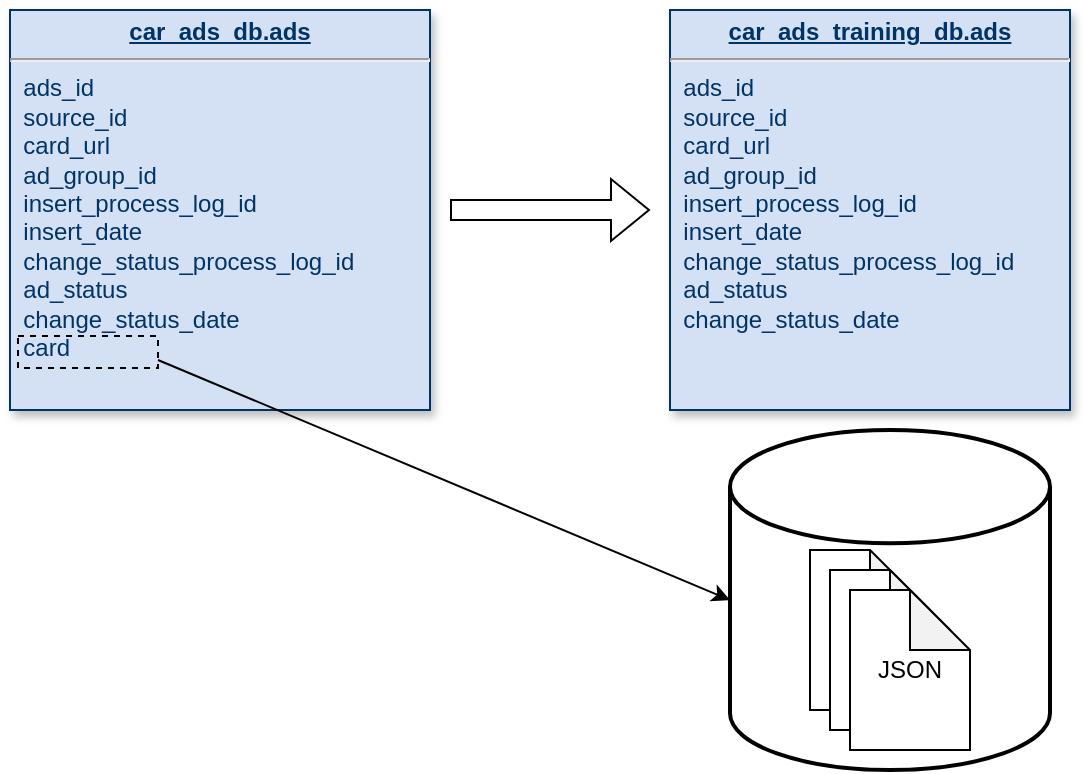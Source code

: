 <mxfile version="21.3.8" type="device" pages="2">
  <diagram name="Page-1" id="efa7a0a1-bf9b-a30e-e6df-94a7791c09e9">
    <mxGraphModel dx="2868" dy="1564" grid="1" gridSize="10" guides="1" tooltips="1" connect="1" arrows="1" fold="1" page="1" pageScale="1" pageWidth="826" pageHeight="1169" background="none" math="0" shadow="0">
      <root>
        <mxCell id="0" />
        <mxCell id="1" parent="0" />
        <mxCell id="Gjk2WJxJEFStYdaj25HI-114" value="&lt;p style=&quot;margin: 0px; margin-top: 4px; text-align: center; text-decoration: underline;&quot;&gt;&lt;strong&gt;car_ads_db.ads&lt;/strong&gt;&lt;/p&gt;&lt;hr&gt;&amp;nbsp; ads_id&lt;br&gt;&amp;nbsp; source_id&lt;br&gt;&amp;nbsp; card_url&lt;br&gt;&amp;nbsp; ad_group_id&lt;br&gt;&amp;nbsp; insert_process_log_id&lt;br&gt;&amp;nbsp; insert_date&lt;br&gt;&amp;nbsp; change_status_process_log_id&lt;br&gt;&amp;nbsp; ad_status&lt;br&gt;&amp;nbsp; change_status_date&lt;br&gt;&amp;nbsp; card" style="verticalAlign=top;align=left;overflow=fill;fontSize=12;fontFamily=Helvetica;html=1;strokeColor=#003366;shadow=1;fillColor=#D4E1F5;fontColor=#003366" vertex="1" parent="1">
          <mxGeometry x="40" y="40" width="210" height="200" as="geometry" />
        </mxCell>
        <mxCell id="Gjk2WJxJEFStYdaj25HI-116" value="&lt;p style=&quot;margin: 0px; margin-top: 4px; text-align: center; text-decoration: underline;&quot;&gt;&lt;strong&gt;car_ads_training_db.ads&lt;/strong&gt;&lt;/p&gt;&lt;hr&gt;&amp;nbsp; ads_id&lt;br&gt;&amp;nbsp; source_id&lt;br&gt;&amp;nbsp; card_url&lt;br&gt;&amp;nbsp; ad_group_id&lt;br&gt;&amp;nbsp; insert_process_log_id&lt;br&gt;&amp;nbsp; insert_date&lt;br&gt;&amp;nbsp; change_status_process_log_id&lt;br&gt;&amp;nbsp; ad_status&lt;br&gt;&amp;nbsp; change_status_date&lt;br&gt;" style="verticalAlign=top;align=left;overflow=fill;fontSize=12;fontFamily=Helvetica;html=1;strokeColor=#003366;shadow=1;fillColor=#D4E1F5;fontColor=#003366" vertex="1" parent="1">
          <mxGeometry x="370" y="40" width="200" height="200" as="geometry" />
        </mxCell>
        <mxCell id="Gjk2WJxJEFStYdaj25HI-117" value="" style="shape=flexArrow;endArrow=classic;html=1;rounded=0;" edge="1" parent="1">
          <mxGeometry width="50" height="50" relative="1" as="geometry">
            <mxPoint x="260" y="140" as="sourcePoint" />
            <mxPoint x="360" y="140" as="targetPoint" />
          </mxGeometry>
        </mxCell>
        <mxCell id="Gjk2WJxJEFStYdaj25HI-118" value="" style="strokeWidth=2;html=1;shape=mxgraph.flowchart.database;whiteSpace=wrap;" vertex="1" parent="1">
          <mxGeometry x="400" y="250" width="160" height="170" as="geometry" />
        </mxCell>
        <mxCell id="Gjk2WJxJEFStYdaj25HI-121" value="" style="rounded=0;whiteSpace=wrap;html=1;fillColor=none;dashed=1;" vertex="1" parent="1">
          <mxGeometry x="44" y="203" width="70" height="16" as="geometry" />
        </mxCell>
        <mxCell id="Gjk2WJxJEFStYdaj25HI-122" value="" style="endArrow=classic;html=1;rounded=0;exitX=1;exitY=0.75;exitDx=0;exitDy=0;entryX=0;entryY=0.5;entryDx=0;entryDy=0;entryPerimeter=0;" edge="1" parent="1" source="Gjk2WJxJEFStYdaj25HI-121" target="Gjk2WJxJEFStYdaj25HI-118">
          <mxGeometry width="50" height="50" relative="1" as="geometry">
            <mxPoint x="180" y="290" as="sourcePoint" />
            <mxPoint x="430" y="350" as="targetPoint" />
          </mxGeometry>
        </mxCell>
        <mxCell id="Gjk2WJxJEFStYdaj25HI-123" value="JSON" style="shape=note;whiteSpace=wrap;html=1;backgroundOutline=1;darkOpacity=0.05;" vertex="1" parent="1">
          <mxGeometry x="440" y="310" width="60" height="80" as="geometry" />
        </mxCell>
        <mxCell id="Gjk2WJxJEFStYdaj25HI-124" value="JSON" style="shape=note;whiteSpace=wrap;html=1;backgroundOutline=1;darkOpacity=0.05;" vertex="1" parent="1">
          <mxGeometry x="450" y="320" width="60" height="80" as="geometry" />
        </mxCell>
        <mxCell id="Gjk2WJxJEFStYdaj25HI-125" value="JSON" style="shape=note;whiteSpace=wrap;html=1;backgroundOutline=1;darkOpacity=0.05;" vertex="1" parent="1">
          <mxGeometry x="460" y="330" width="60" height="80" as="geometry" />
        </mxCell>
      </root>
    </mxGraphModel>
  </diagram>
  <diagram id="Q_CumtS6JnkicIDXG620" name="Page-2">
    <mxGraphModel dx="989" dy="539" grid="1" gridSize="10" guides="1" tooltips="1" connect="1" arrows="1" fold="1" page="1" pageScale="1" pageWidth="850" pageHeight="1100" math="0" shadow="0">
      <root>
        <mxCell id="0" />
        <mxCell id="1" parent="0" />
        <mxCell id="XVLLN7OkJB6QA5GqtYFt-8" value="&lt;div&gt;&lt;br&gt;&lt;/div&gt;&lt;div&gt;&lt;br&gt;&lt;/div&gt;&lt;div&gt;&lt;br&gt;&lt;/div&gt;&lt;div&gt;&lt;br&gt;&lt;/div&gt;&lt;div&gt;&lt;br&gt;&lt;/div&gt;&lt;br&gt;&lt;div&gt;car_ads_ds_staging_test&lt;/div&gt;" style="shape=cylinder3;whiteSpace=wrap;html=1;boundedLbl=1;backgroundOutline=1;size=15;fontSize=8;fontFamily=Helvetica;" vertex="1" parent="1">
          <mxGeometry x="630" y="769" width="110" height="130" as="geometry" />
        </mxCell>
        <mxCell id="XVLLN7OkJB6QA5GqtYFt-4" value="&lt;div&gt;&lt;br&gt;&lt;/div&gt;&lt;div&gt;&lt;br&gt;&lt;/div&gt;&lt;div&gt;&lt;br&gt;&lt;/div&gt;&lt;div&gt;&lt;br&gt;&lt;/div&gt;&lt;div&gt;&lt;br&gt;&lt;/div&gt;&lt;div&gt;&lt;br&gt;&lt;/div&gt;&lt;div&gt;car_ads_ds_landing&lt;/div&gt;" style="shape=cylinder3;whiteSpace=wrap;html=1;boundedLbl=1;backgroundOutline=1;size=15;fontSize=8;fontFamily=Helvetica;" vertex="1" parent="1">
          <mxGeometry x="630" y="150" width="110" height="130" as="geometry" />
        </mxCell>
        <mxCell id="XVLLN7OkJB6QA5GqtYFt-5" value="lnd_cars-av-by_card" style="rounded=0;whiteSpace=wrap;html=1;fontSize=8;fillColor=#dae8fc;strokeColor=#6c8ebf;fontFamily=Helvetica;fontStyle=1" vertex="1" parent="1">
          <mxGeometry x="635" y="188" width="100" height="20" as="geometry" />
        </mxCell>
        <mxCell id="XVLLN7OkJB6QA5GqtYFt-7" value="cars_av_by_card_tokenized" style="rounded=0;whiteSpace=wrap;html=1;fontSize=8;fillColor=#dae8fc;strokeColor=#6c8ebf;fontFamily=Helvetica;fontStyle=1" vertex="1" parent="1">
          <mxGeometry x="635" y="804" width="100" height="20" as="geometry" />
        </mxCell>
        <mxCell id="XVLLN7OkJB6QA5GqtYFt-9" value="&lt;div&gt;&lt;br&gt;&lt;/div&gt;&lt;div&gt;&lt;br&gt;&lt;/div&gt;&lt;div&gt;&lt;br&gt;&lt;/div&gt;&lt;div&gt;&lt;br&gt;&lt;/div&gt;&lt;div&gt;&lt;br&gt;&lt;/div&gt;&lt;div&gt;&lt;br&gt;&lt;/div&gt;&lt;div&gt;meta_ds&lt;/div&gt;" style="shape=cylinder3;whiteSpace=wrap;html=1;boundedLbl=1;backgroundOutline=1;size=15;fontSize=8;fontFamily=Helvetica;" vertex="1" parent="1">
          <mxGeometry x="630" y="444" width="110" height="130" as="geometry" />
        </mxCell>
        <mxCell id="XVLLN7OkJB6QA5GqtYFt-10" value="audit_event_log" style="rounded=0;whiteSpace=wrap;html=1;fontSize=8;fillColor=#dae8fc;strokeColor=#6c8ebf;fontFamily=Helvetica;fontStyle=1" vertex="1" parent="1">
          <mxGeometry x="635" y="484" width="100" height="20" as="geometry" />
        </mxCell>
        <mxCell id="XVLLN7OkJB6QA5GqtYFt-11" value="audit_process_log" style="rounded=0;whiteSpace=wrap;html=1;fontSize=8;fillColor=#dae8fc;strokeColor=#6c8ebf;fontFamily=Helvetica;fontStyle=1" vertex="1" parent="1">
          <mxGeometry x="635" y="514" width="100" height="20" as="geometry" />
        </mxCell>
        <mxCell id="XVLLN7OkJB6QA5GqtYFt-14" value="Full merge reload" style="text;html=1;strokeColor=#d79b00;fillColor=#ffe6cc;align=center;verticalAlign=middle;whiteSpace=wrap;rounded=0;" vertex="1" parent="1">
          <mxGeometry x="350" y="30" width="130" height="30" as="geometry" />
        </mxCell>
        <mxCell id="XVLLN7OkJB6QA5GqtYFt-16" value="Audit start" style="rounded=0;whiteSpace=wrap;html=1;fillColor=#d5e8d4;strokeColor=#82b366;" vertex="1" parent="1">
          <mxGeometry x="330" y="90" width="170" height="30" as="geometry" />
        </mxCell>
        <mxCell id="XVLLN7OkJB6QA5GqtYFt-18" value="&lt;br&gt;&lt;div&gt;&lt;br&gt;&lt;/div&gt;&lt;div&gt;&lt;br&gt;&lt;/div&gt;&lt;div&gt;&lt;br&gt;&lt;/div&gt;&lt;div&gt;&lt;br&gt;&lt;/div&gt;&lt;div&gt;&lt;br&gt;&lt;/div&gt;&lt;div&gt;&lt;br&gt;&lt;/div&gt;&lt;div&gt;&lt;br&gt;&lt;/div&gt;&lt;div&gt;&lt;br&gt;&lt;/div&gt;&lt;div&gt;&lt;br&gt;&lt;/div&gt;&lt;div&gt;&lt;br&gt;&lt;/div&gt;&lt;div&gt;&lt;br&gt;&lt;/div&gt;&lt;div&gt;temp tables&lt;/div&gt;" style="shape=cylinder3;whiteSpace=wrap;html=1;boundedLbl=1;backgroundOutline=1;size=15;fontSize=8;fontFamily=Helvetica;verticalAlign=bottom;" vertex="1" parent="1">
          <mxGeometry x="60" y="280" width="110" height="460" as="geometry" />
        </mxCell>
        <mxCell id="XVLLN7OkJB6QA5GqtYFt-19" value="&lt;span&gt;lnd_wo_dublicats&lt;/span&gt;" style="rounded=0;whiteSpace=wrap;html=1;fontSize=8;fillColor=#dae8fc;strokeColor=#6c8ebf;fontFamily=Helvetica;fontStyle=1;dashed=1;" vertex="1" parent="1">
          <mxGeometry x="65" y="332" width="100" height="20" as="geometry" />
        </mxCell>
        <mxCell id="XVLLN7OkJB6QA5GqtYFt-21" value="&lt;div&gt;Insert records without duplicates in&lt;br&gt;&lt;/div&gt;&lt;div&gt;&lt;b&gt;lnd_wo_dublicats&lt;/b&gt;&lt;br&gt;&lt;/div&gt;" style="rounded=0;whiteSpace=wrap;html=1;fillColor=#dae8fc;strokeColor=#6c8ebf;" vertex="1" parent="1">
          <mxGeometry x="330" y="222" width="170" height="50" as="geometry" />
        </mxCell>
        <mxCell id="XVLLN7OkJB6QA5GqtYFt-27" value="Event logging" style="rounded=0;whiteSpace=wrap;html=1;fillColor=#e1d5e7;strokeColor=#9673a6;" vertex="1" parent="1">
          <mxGeometry x="330" y="161" width="170" height="30" as="geometry" />
        </mxCell>
        <mxCell id="XVLLN7OkJB6QA5GqtYFt-29" value="Event logging" style="rounded=0;whiteSpace=wrap;html=1;fillColor=#e1d5e7;strokeColor=#9673a6;" vertex="1" parent="1">
          <mxGeometry x="330" y="302" width="170" height="30" as="geometry" />
        </mxCell>
        <mxCell id="XVLLN7OkJB6QA5GqtYFt-32" value="row_for_insert" style="rounded=0;whiteSpace=wrap;html=1;fontSize=8;fillColor=#dae8fc;strokeColor=#6c8ebf;fontFamily=Helvetica;fontStyle=1;dashed=1;" vertex="1" parent="1">
          <mxGeometry x="65" y="510" width="100" height="20" as="geometry" />
        </mxCell>
        <mxCell id="XVLLN7OkJB6QA5GqtYFt-36" value="&lt;div&gt;Insert new records in&lt;br&gt;&lt;/div&gt;&lt;div&gt;&lt;b&gt;row_for_insert&lt;/b&gt;&lt;br&gt;&lt;/div&gt;" style="rounded=0;whiteSpace=wrap;html=1;fillColor=#dae8fc;strokeColor=#6c8ebf;" vertex="1" parent="1">
          <mxGeometry x="330" y="373" width="170" height="30" as="geometry" />
        </mxCell>
        <mxCell id="XVLLN7OkJB6QA5GqtYFt-37" value="Event logging" style="rounded=0;whiteSpace=wrap;html=1;fillColor=#e1d5e7;strokeColor=#9673a6;" vertex="1" parent="1">
          <mxGeometry x="330" y="444" width="170" height="30" as="geometry" />
        </mxCell>
        <mxCell id="XVLLN7OkJB6QA5GqtYFt-43" value="card_tokenized" style="rounded=0;whiteSpace=wrap;html=1;fontSize=8;fillColor=#dae8fc;strokeColor=#6c8ebf;fontFamily=Helvetica;fontStyle=1;dashed=1;" vertex="1" parent="1">
          <mxGeometry x="65" y="662" width="100" height="20" as="geometry" />
        </mxCell>
        <mxCell id="XVLLN7OkJB6QA5GqtYFt-45" value="&lt;div&gt;Insert updated records in&lt;br&gt;&lt;/div&gt;&lt;div&gt;&lt;b&gt;row_for_insert&lt;/b&gt;&lt;br&gt;&lt;/div&gt;" style="rounded=0;whiteSpace=wrap;html=1;fillColor=#dae8fc;strokeColor=#6c8ebf;" vertex="1" parent="1">
          <mxGeometry x="330" y="515" width="170" height="30" as="geometry" />
        </mxCell>
        <mxCell id="XVLLN7OkJB6QA5GqtYFt-48" value="Event logging" style="rounded=0;whiteSpace=wrap;html=1;fillColor=#e1d5e7;strokeColor=#9673a6;" vertex="1" parent="1">
          <mxGeometry x="330" y="586" width="170" height="30" as="geometry" />
        </mxCell>
        <mxCell id="yr-42MNQWpSnlRSPiOVK-4" value="&lt;div&gt;Tokenize records in &lt;br&gt;&lt;/div&gt;&lt;div&gt;&lt;b&gt;card_tokenized&lt;/b&gt;&lt;br&gt;&lt;/div&gt;" style="rounded=0;whiteSpace=wrap;html=1;fillColor=#dae8fc;strokeColor=#6c8ebf;" vertex="1" parent="1">
          <mxGeometry x="330" y="657" width="170" height="30" as="geometry" />
        </mxCell>
        <mxCell id="yr-42MNQWpSnlRSPiOVK-6" value="Event logging" style="rounded=0;whiteSpace=wrap;html=1;fillColor=#e1d5e7;strokeColor=#9673a6;" vertex="1" parent="1">
          <mxGeometry x="330" y="728" width="170" height="30" as="geometry" />
        </mxCell>
        <mxCell id="yr-42MNQWpSnlRSPiOVK-7" value="&lt;div&gt;Insert records w/o bad data in &lt;br&gt;&lt;/div&gt;&lt;div&gt;&lt;b&gt;cars_av_by_card_tokenized&lt;/b&gt;&lt;/div&gt;" style="rounded=0;whiteSpace=wrap;html=1;fillColor=#dae8fc;strokeColor=#6c8ebf;" vertex="1" parent="1">
          <mxGeometry x="330" y="798" width="170" height="30" as="geometry" />
        </mxCell>
        <mxCell id="yr-42MNQWpSnlRSPiOVK-8" value="Event logging" style="rounded=0;whiteSpace=wrap;html=1;fillColor=#e1d5e7;strokeColor=#9673a6;" vertex="1" parent="1">
          <mxGeometry x="330" y="869" width="170" height="30" as="geometry" />
        </mxCell>
        <mxCell id="yr-42MNQWpSnlRSPiOVK-9" value="Audit end" style="rounded=0;whiteSpace=wrap;html=1;fillColor=#d5e8d4;strokeColor=#82b366;" vertex="1" parent="1">
          <mxGeometry x="330" y="940" width="170" height="30" as="geometry" />
        </mxCell>
        <mxCell id="yr-42MNQWpSnlRSPiOVK-11" value="" style="curved=1;endArrow=classic;html=1;rounded=0;entryX=0;entryY=0.5;entryDx=0;entryDy=0;exitX=1;exitY=0.5;exitDx=0;exitDy=0;fillColor=#d5e8d4;strokeColor=#82b366;" edge="1" parent="1" source="XVLLN7OkJB6QA5GqtYFt-16" target="XVLLN7OkJB6QA5GqtYFt-11">
          <mxGeometry width="50" height="50" relative="1" as="geometry">
            <mxPoint x="520" y="140" as="sourcePoint" />
            <mxPoint x="600" y="480" as="targetPoint" />
            <Array as="points">
              <mxPoint x="580" y="130" />
              <mxPoint x="570" y="520" />
            </Array>
          </mxGeometry>
        </mxCell>
        <mxCell id="yr-42MNQWpSnlRSPiOVK-12" value="" style="curved=1;endArrow=classic;html=1;rounded=0;exitX=1;exitY=0.5;exitDx=0;exitDy=0;entryX=0;entryY=0.5;entryDx=0;entryDy=0;fillColor=#d5e8d4;strokeColor=#82b366;" edge="1" parent="1" source="yr-42MNQWpSnlRSPiOVK-9" target="XVLLN7OkJB6QA5GqtYFt-11">
          <mxGeometry width="50" height="50" relative="1" as="geometry">
            <mxPoint x="510" y="480" as="sourcePoint" />
            <mxPoint x="580" y="550" as="targetPoint" />
            <Array as="points">
              <mxPoint x="590" y="940" />
              <mxPoint x="560" y="530" />
            </Array>
          </mxGeometry>
        </mxCell>
        <mxCell id="yr-42MNQWpSnlRSPiOVK-13" value="" style="curved=1;endArrow=classic;html=1;rounded=0;exitX=1;exitY=0.5;exitDx=0;exitDy=0;entryX=0;entryY=0.5;entryDx=0;entryDy=0;fillColor=#e1d5e7;strokeColor=#9673a6;" edge="1" parent="1" source="XVLLN7OkJB6QA5GqtYFt-27" target="XVLLN7OkJB6QA5GqtYFt-10">
          <mxGeometry width="50" height="50" relative="1" as="geometry">
            <mxPoint x="620" y="490" as="sourcePoint" />
            <mxPoint x="670" y="440" as="targetPoint" />
            <Array as="points">
              <mxPoint x="550" y="170" />
              <mxPoint x="570" y="489" />
            </Array>
          </mxGeometry>
        </mxCell>
        <mxCell id="yr-42MNQWpSnlRSPiOVK-14" value="" style="curved=1;endArrow=classic;html=1;rounded=0;exitX=1;exitY=0.5;exitDx=0;exitDy=0;entryX=0;entryY=0.5;entryDx=0;entryDy=0;fillColor=#e1d5e7;strokeColor=#9673a6;" edge="1" parent="1" source="XVLLN7OkJB6QA5GqtYFt-29" target="XVLLN7OkJB6QA5GqtYFt-10">
          <mxGeometry width="50" height="50" relative="1" as="geometry">
            <mxPoint x="510" y="186" as="sourcePoint" />
            <mxPoint x="645" y="504" as="targetPoint" />
            <Array as="points">
              <mxPoint x="540" y="330" />
              <mxPoint x="530" y="480" />
            </Array>
          </mxGeometry>
        </mxCell>
        <mxCell id="yr-42MNQWpSnlRSPiOVK-15" value="" style="curved=1;endArrow=classic;html=1;rounded=0;exitX=1;exitY=0.5;exitDx=0;exitDy=0;entryX=0;entryY=0.5;entryDx=0;entryDy=0;fillColor=#e1d5e7;strokeColor=#9673a6;" edge="1" parent="1" source="XVLLN7OkJB6QA5GqtYFt-37" target="XVLLN7OkJB6QA5GqtYFt-10">
          <mxGeometry width="50" height="50" relative="1" as="geometry">
            <mxPoint x="510" y="327" as="sourcePoint" />
            <mxPoint x="645" y="504" as="targetPoint" />
            <Array as="points">
              <mxPoint x="530" y="459" />
              <mxPoint x="560" y="500" />
            </Array>
          </mxGeometry>
        </mxCell>
        <mxCell id="yr-42MNQWpSnlRSPiOVK-16" value="" style="curved=1;endArrow=classic;html=1;rounded=0;exitX=1;exitY=0.5;exitDx=0;exitDy=0;entryX=0;entryY=0.5;entryDx=0;entryDy=0;fillColor=#e1d5e7;strokeColor=#9673a6;" edge="1" parent="1" source="XVLLN7OkJB6QA5GqtYFt-48" target="XVLLN7OkJB6QA5GqtYFt-10">
          <mxGeometry width="50" height="50" relative="1" as="geometry">
            <mxPoint x="510" y="469" as="sourcePoint" />
            <mxPoint x="645" y="504" as="targetPoint" />
            <Array as="points">
              <mxPoint x="530" y="590" />
              <mxPoint x="550" y="500" />
            </Array>
          </mxGeometry>
        </mxCell>
        <mxCell id="yr-42MNQWpSnlRSPiOVK-17" value="" style="curved=1;endArrow=classic;html=1;rounded=0;exitX=1;exitY=0.5;exitDx=0;exitDy=0;entryX=0;entryY=0.5;entryDx=0;entryDy=0;fillColor=#e1d5e7;strokeColor=#9673a6;" edge="1" parent="1" source="yr-42MNQWpSnlRSPiOVK-6" target="XVLLN7OkJB6QA5GqtYFt-10">
          <mxGeometry width="50" height="50" relative="1" as="geometry">
            <mxPoint x="510" y="611" as="sourcePoint" />
            <mxPoint x="645" y="504" as="targetPoint" />
            <Array as="points">
              <mxPoint x="530" y="740" />
              <mxPoint x="560" y="510" />
            </Array>
          </mxGeometry>
        </mxCell>
        <mxCell id="yr-42MNQWpSnlRSPiOVK-18" value="" style="curved=1;endArrow=classic;html=1;rounded=0;exitX=1;exitY=0.5;exitDx=0;exitDy=0;entryX=0;entryY=0.5;entryDx=0;entryDy=0;fillColor=#e1d5e7;strokeColor=#9673a6;" edge="1" parent="1" source="yr-42MNQWpSnlRSPiOVK-8" target="XVLLN7OkJB6QA5GqtYFt-10">
          <mxGeometry width="50" height="50" relative="1" as="geometry">
            <mxPoint x="510" y="753" as="sourcePoint" />
            <mxPoint x="645" y="504" as="targetPoint" />
            <Array as="points">
              <mxPoint x="540" y="884" />
              <mxPoint x="570" y="520" />
            </Array>
          </mxGeometry>
        </mxCell>
        <mxCell id="yr-42MNQWpSnlRSPiOVK-19" value="" style="curved=1;endArrow=none;html=1;rounded=0;exitX=0.75;exitY=0;exitDx=0;exitDy=0;entryX=0;entryY=0.5;entryDx=0;entryDy=0;endFill=0;startArrow=classic;startFill=1;fillColor=#dae8fc;strokeColor=#6c8ebf;" edge="1" parent="1" source="XVLLN7OkJB6QA5GqtYFt-21" target="XVLLN7OkJB6QA5GqtYFt-5">
          <mxGeometry width="50" height="50" relative="1" as="geometry">
            <mxPoint x="420" y="460" as="sourcePoint" />
            <mxPoint x="470" y="410" as="targetPoint" />
            <Array as="points">
              <mxPoint x="460" y="200" />
              <mxPoint x="560" y="200" />
            </Array>
          </mxGeometry>
        </mxCell>
      </root>
    </mxGraphModel>
  </diagram>
</mxfile>

